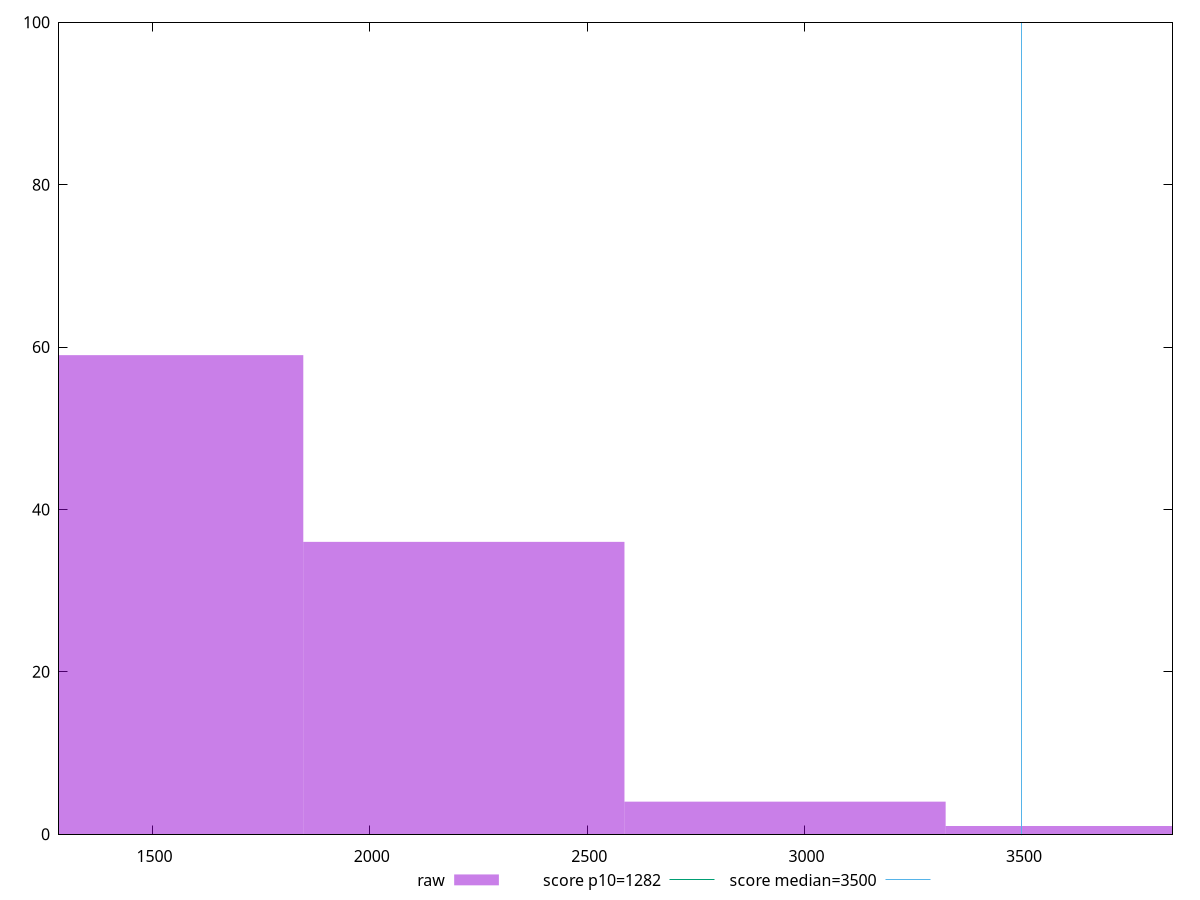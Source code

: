 reset

$raw <<EOF
1477.5657585309611 59
2955.1315170619223 4
2216.348637796442 36
3693.9143963274028 1
EOF

set key outside below
set boxwidth 738.7828792654806
set xrange [1285.0279999999989:3846.343999999999]
set yrange [0:100]
set trange [0:100]
set style fill transparent solid 0.5 noborder

set parametric
set terminal svg size 640, 490 enhanced background rgb 'white'
set output "reports/report_00027_2021-02-24T12-40-31.850Z/bootup-time/samples/astro/raw/histogram.svg"

plot $raw title "raw" with boxes, \
     1282,t title "score p10=1282", \
     3500,t title "score median=3500"

reset
